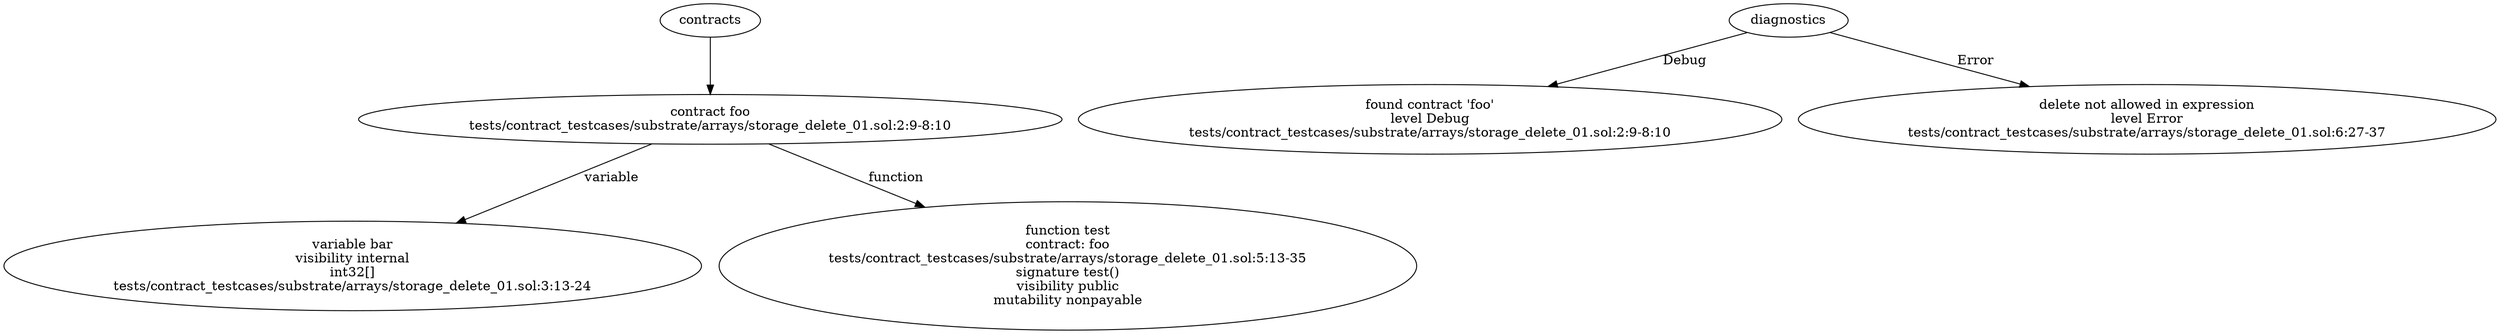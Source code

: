 strict digraph "tests/contract_testcases/substrate/arrays/storage_delete_01.sol" {
	contract [label="contract foo\ntests/contract_testcases/substrate/arrays/storage_delete_01.sol:2:9-8:10"]
	var [label="variable bar\nvisibility internal\nint32[]\ntests/contract_testcases/substrate/arrays/storage_delete_01.sol:3:13-24"]
	test [label="function test\ncontract: foo\ntests/contract_testcases/substrate/arrays/storage_delete_01.sol:5:13-35\nsignature test()\nvisibility public\nmutability nonpayable"]
	diagnostic [label="found contract 'foo'\nlevel Debug\ntests/contract_testcases/substrate/arrays/storage_delete_01.sol:2:9-8:10"]
	diagnostic_6 [label="delete not allowed in expression\nlevel Error\ntests/contract_testcases/substrate/arrays/storage_delete_01.sol:6:27-37"]
	contracts -> contract
	contract -> var [label="variable"]
	contract -> test [label="function"]
	diagnostics -> diagnostic [label="Debug"]
	diagnostics -> diagnostic_6 [label="Error"]
}

